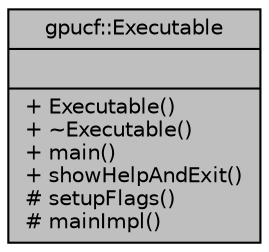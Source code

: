 digraph "gpucf::Executable"
{
 // INTERACTIVE_SVG=YES
  bgcolor="transparent";
  edge [fontname="Helvetica",fontsize="10",labelfontname="Helvetica",labelfontsize="10"];
  node [fontname="Helvetica",fontsize="10",shape=record];
  Node1 [label="{gpucf::Executable\n||+ Executable()\l+ ~Executable()\l+ main()\l+ showHelpAndExit()\l# setupFlags()\l# mainImpl()\l}",height=0.2,width=0.4,color="black", fillcolor="grey75", style="filled", fontcolor="black"];
}

